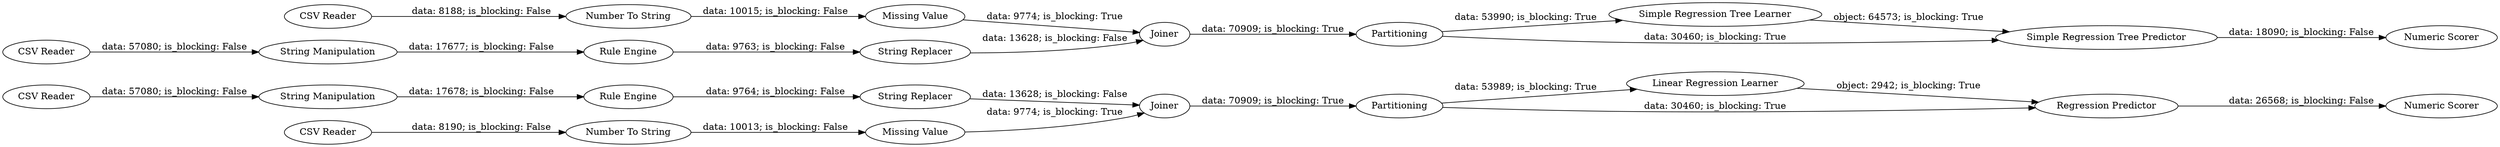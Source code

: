 digraph {
	"7674006260261143180_17" [label=Joiner]
	"7674006260261143180_29" [label="Linear Regression Learner"]
	"7674006260261143180_50" [label="String Replacer"]
	"7674006260261143180_31" [label="Regression Predictor"]
	"7674006260261143180_54" [label="Simple Regression Tree Learner"]
	"7674006260261143180_52" [label="String Manipulation"]
	"7674006260261143180_49" [label="Numeric Scorer"]
	"7674006260261143180_47" [label=Joiner]
	"7674006260261143180_26" [label="String Replacer"]
	"7674006260261143180_51" [label="Rule Engine"]
	"7674006260261143180_39" [label="Missing Value"]
	"7674006260261143180_27" [label="Number To String"]
	"7674006260261143180_21" [label="String Manipulation"]
	"7674006260261143180_42" [label="Number To String"]
	"7674006260261143180_55" [label="Simple Regression Tree Predictor"]
	"7674006260261143180_28" [label=Partitioning]
	"7674006260261143180_53" [label="Missing Value"]
	"7674006260261143180_23" [label="Rule Engine"]
	"7674006260261143180_40" [label="CSV Reader"]
	"7674006260261143180_32" [label="Numeric Scorer"]
	"7674006260261143180_41" [label="CSV Reader"]
	"7674006260261143180_48" [label=Partitioning]
	"7674006260261143180_57" [label="CSV Reader"]
	"7674006260261143180_56" [label="CSV Reader"]
	"7674006260261143180_26" -> "7674006260261143180_17" [label="data: 13628; is_blocking: False"]
	"7674006260261143180_17" -> "7674006260261143180_28" [label="data: 70909; is_blocking: True"]
	"7674006260261143180_39" -> "7674006260261143180_17" [label="data: 9774; is_blocking: True"]
	"7674006260261143180_31" -> "7674006260261143180_32" [label="data: 26568; is_blocking: False"]
	"7674006260261143180_52" -> "7674006260261143180_51" [label="data: 17677; is_blocking: False"]
	"7674006260261143180_54" -> "7674006260261143180_55" [label="object: 64573; is_blocking: True"]
	"7674006260261143180_28" -> "7674006260261143180_31" [label="data: 30460; is_blocking: True"]
	"7674006260261143180_21" -> "7674006260261143180_23" [label="data: 17678; is_blocking: False"]
	"7674006260261143180_27" -> "7674006260261143180_39" [label="data: 10013; is_blocking: False"]
	"7674006260261143180_42" -> "7674006260261143180_53" [label="data: 10015; is_blocking: False"]
	"7674006260261143180_55" -> "7674006260261143180_49" [label="data: 18090; is_blocking: False"]
	"7674006260261143180_40" -> "7674006260261143180_21" [label="data: 57080; is_blocking: False"]
	"7674006260261143180_57" -> "7674006260261143180_42" [label="data: 8188; is_blocking: False"]
	"7674006260261143180_56" -> "7674006260261143180_52" [label="data: 57080; is_blocking: False"]
	"7674006260261143180_23" -> "7674006260261143180_26" [label="data: 9764; is_blocking: False"]
	"7674006260261143180_48" -> "7674006260261143180_55" [label="data: 30460; is_blocking: True"]
	"7674006260261143180_50" -> "7674006260261143180_47" [label="data: 13628; is_blocking: False"]
	"7674006260261143180_48" -> "7674006260261143180_54" [label="data: 53990; is_blocking: True"]
	"7674006260261143180_53" -> "7674006260261143180_47" [label="data: 9774; is_blocking: True"]
	"7674006260261143180_41" -> "7674006260261143180_27" [label="data: 8190; is_blocking: False"]
	"7674006260261143180_28" -> "7674006260261143180_29" [label="data: 53989; is_blocking: True"]
	"7674006260261143180_29" -> "7674006260261143180_31" [label="object: 2942; is_blocking: True"]
	"7674006260261143180_51" -> "7674006260261143180_50" [label="data: 9763; is_blocking: False"]
	"7674006260261143180_47" -> "7674006260261143180_48" [label="data: 70909; is_blocking: True"]
	rankdir=LR
}

